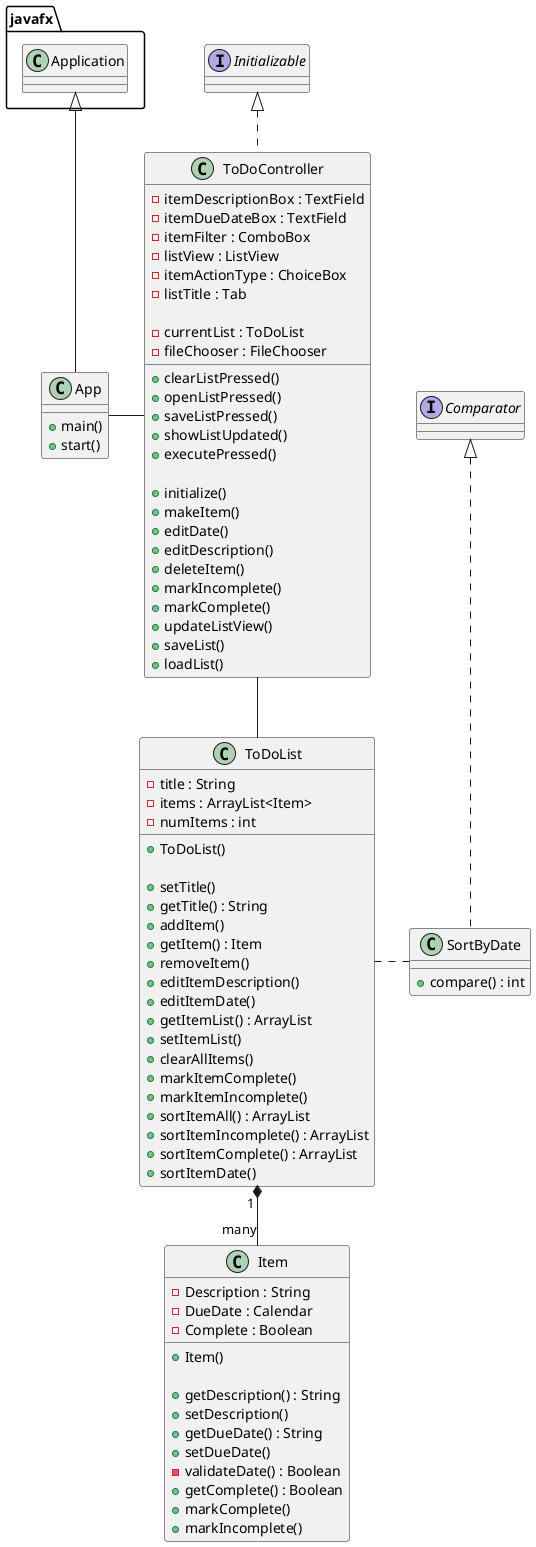 @startuml

interface Comparator{}
interface Initializable{}

class App {
    + main()
    + start()
}

class ToDoController {
- itemDescriptionBox : TextField
- itemDueDateBox : TextField
- itemFilter : ComboBox
- listView : ListView
- itemActionType : ChoiceBox
- listTitle : Tab

- currentList : ToDoList
- fileChooser : FileChooser

+ clearListPressed()
+ openListPressed()
+ saveListPressed()
+ showListUpdated()
+ executePressed()

+ initialize()
+ makeItem()
+ editDate()
+ editDescription()
+ deleteItem()
+ markIncomplete()
+ markComplete()
+ updateListView()
+ saveList()
'Req 13
+ loadList()
'Req 14
}

'Req 1
class ToDoList {
- title : String
- items : ArrayList<Item>
- numItems : int

+ ToDoList()

+ setTitle()
+ getTitle() : String
+ addItem()
'Req 4
+ getItem() : Item
+ removeItem()
'Req 5
+ editItemDescription()
'Req 7
+ editItemDate()
'Req 8
+ getItemList() : ArrayList
+ setItemList()
+ clearAllItems()
'Req 6
+ markItemComplete()
+ markItemIncomplete()
'Req 9
+ sortItemAll() : ArrayList
'Req 10
+ sortItemIncomplete() : ArrayList
'Req 11
+ sortItemComplete() : ArrayList
'Req 12
+ sortItemDate()
}

class Item {
- Description : String
'Req 2
- DueDate : Calendar
'Req 3
'Format: YYYY-MM-DD
- Complete : Boolean

+ Item()

+ getDescription() : String
+ setDescription()
+ getDueDate() : String
+ setDueDate()
- validateDate() : Boolean
+ getComplete() : Boolean
+ markComplete()
+ markIncomplete()
}

class SortByDate {
+ compare() : int
}

ToDoList "1 " *-- "many" Item
App - ToDoController
ToDoController -- ToDoList
javafx.Application <|-- App
Comparator <|.. SortByDate
Initializable <|.. ToDoController
ToDoList . SortByDate
@enduml